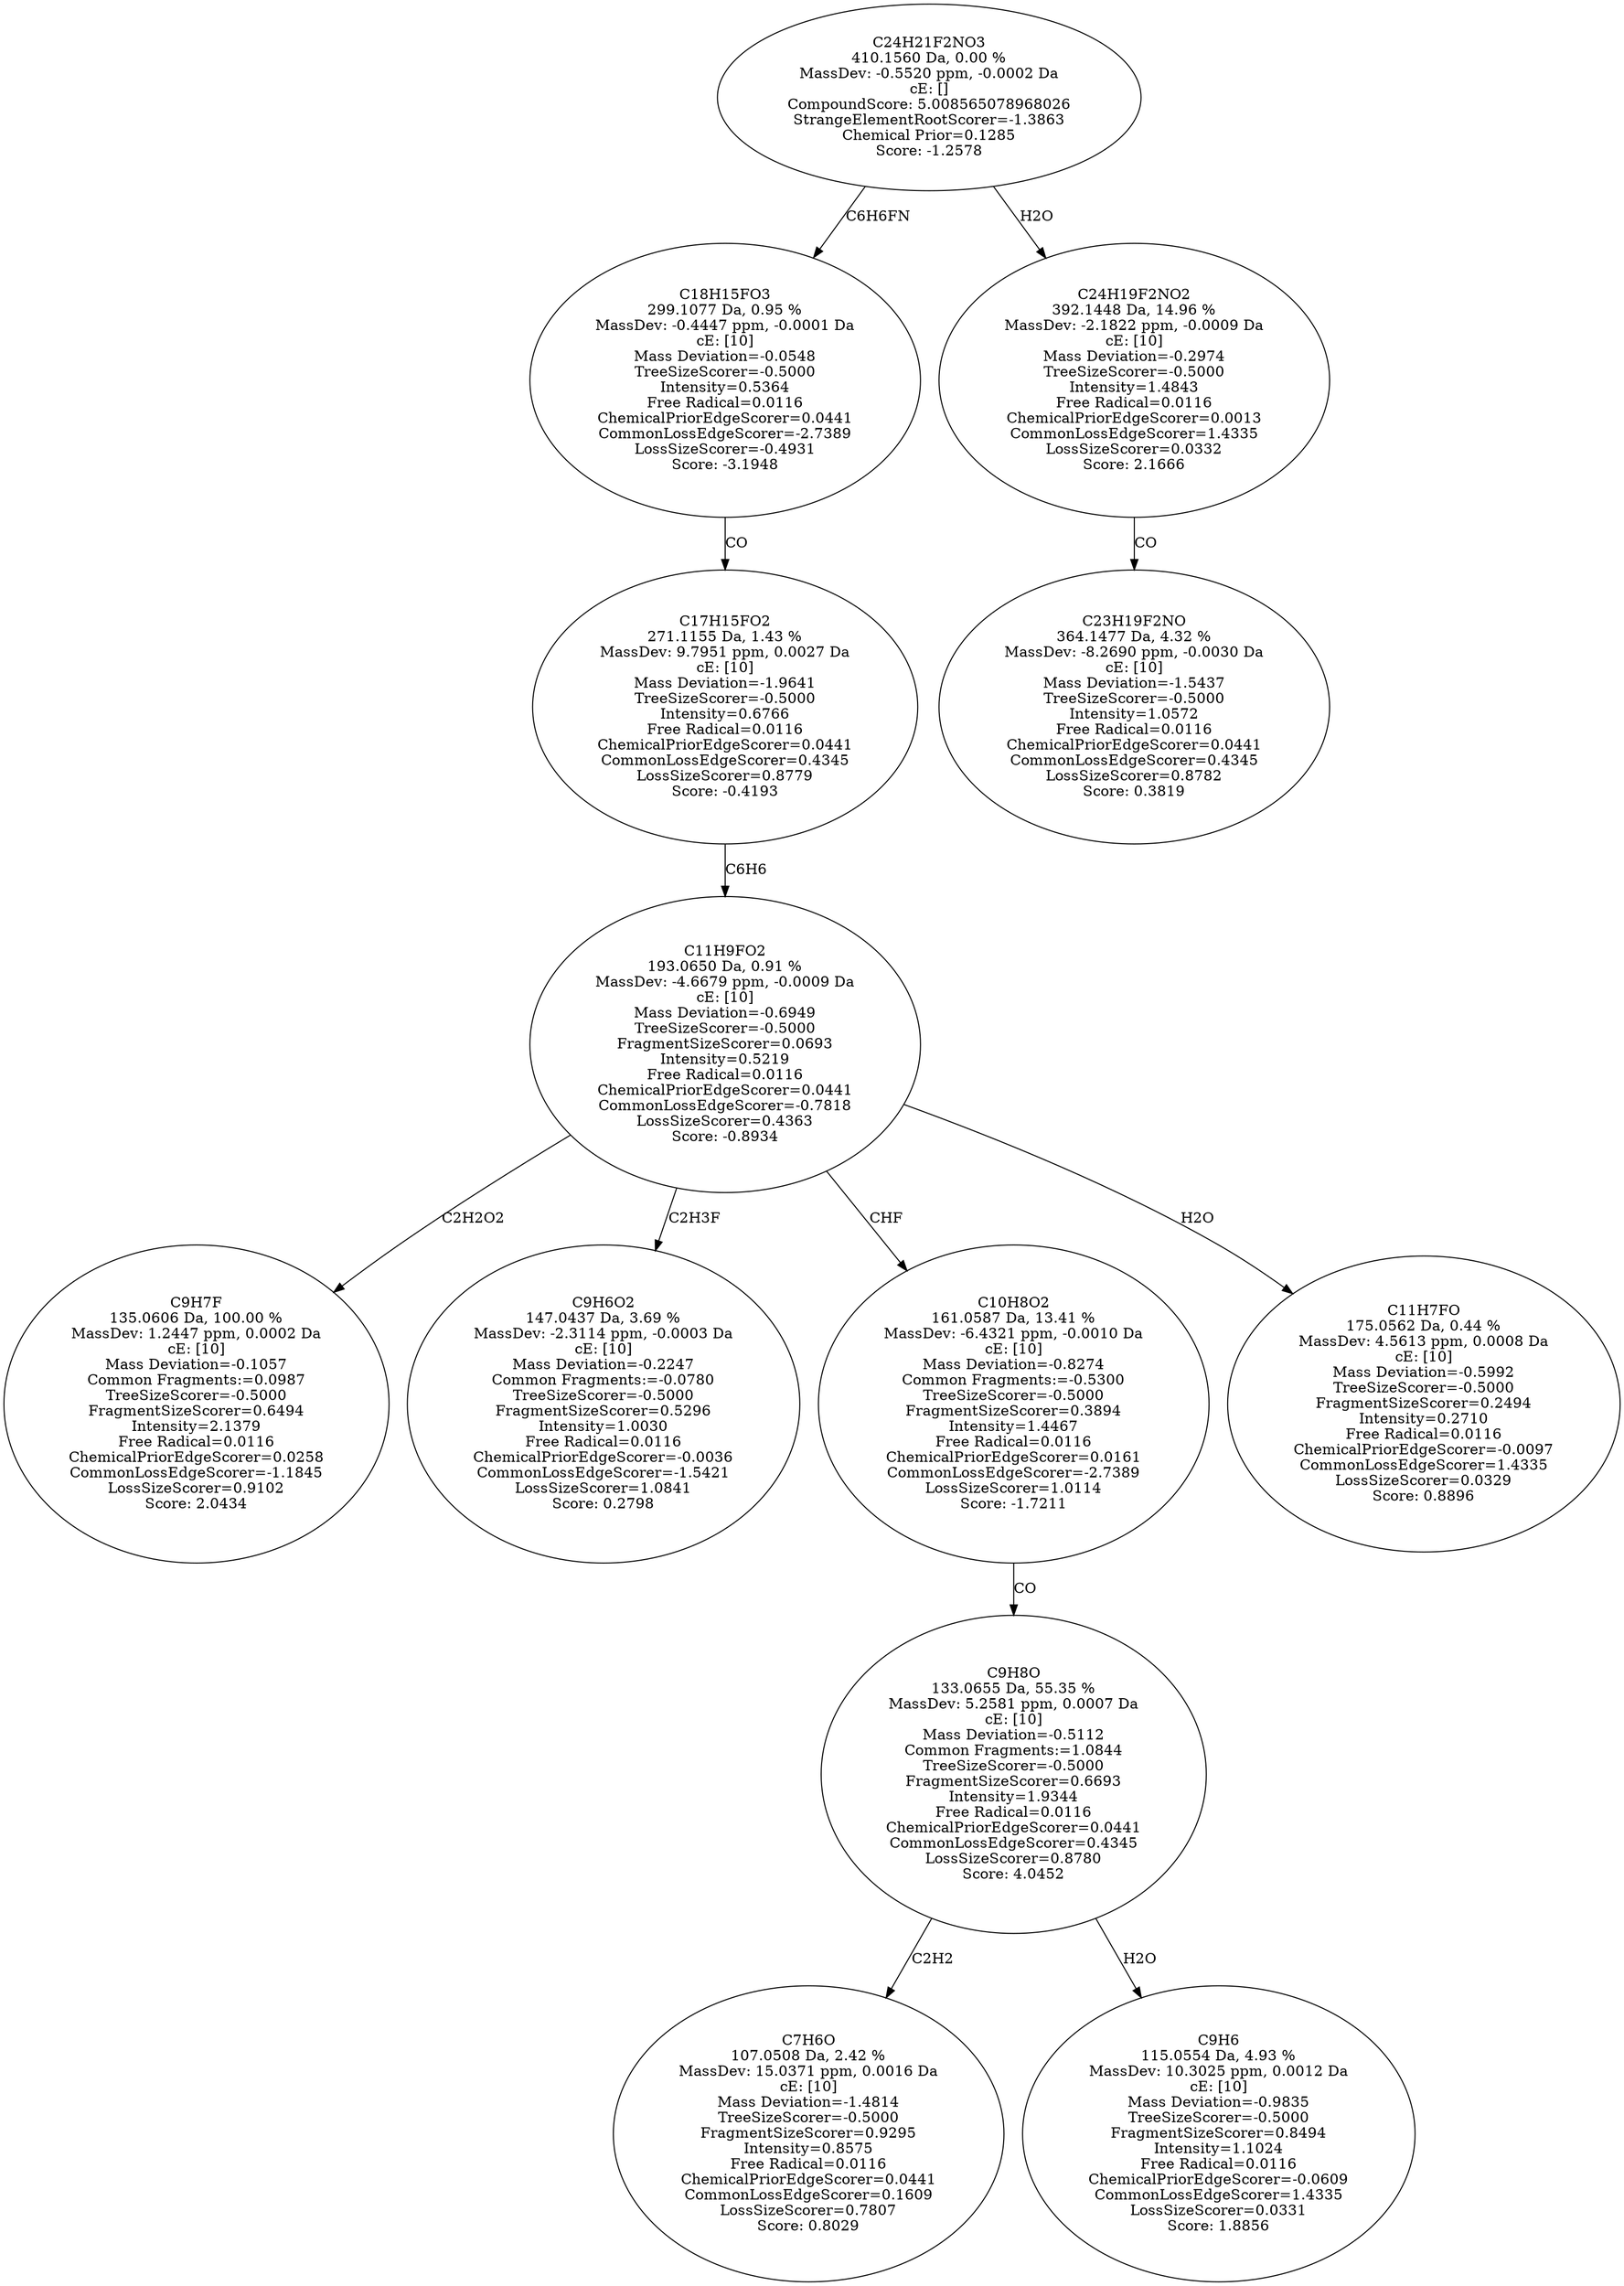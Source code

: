 strict digraph {
v1 [label="C9H7F\n135.0606 Da, 100.00 %\nMassDev: 1.2447 ppm, 0.0002 Da\ncE: [10]\nMass Deviation=-0.1057\nCommon Fragments:=0.0987\nTreeSizeScorer=-0.5000\nFragmentSizeScorer=0.6494\nIntensity=2.1379\nFree Radical=0.0116\nChemicalPriorEdgeScorer=0.0258\nCommonLossEdgeScorer=-1.1845\nLossSizeScorer=0.9102\nScore: 2.0434"];
v2 [label="C9H6O2\n147.0437 Da, 3.69 %\nMassDev: -2.3114 ppm, -0.0003 Da\ncE: [10]\nMass Deviation=-0.2247\nCommon Fragments:=-0.0780\nTreeSizeScorer=-0.5000\nFragmentSizeScorer=0.5296\nIntensity=1.0030\nFree Radical=0.0116\nChemicalPriorEdgeScorer=-0.0036\nCommonLossEdgeScorer=-1.5421\nLossSizeScorer=1.0841\nScore: 0.2798"];
v3 [label="C7H6O\n107.0508 Da, 2.42 %\nMassDev: 15.0371 ppm, 0.0016 Da\ncE: [10]\nMass Deviation=-1.4814\nTreeSizeScorer=-0.5000\nFragmentSizeScorer=0.9295\nIntensity=0.8575\nFree Radical=0.0116\nChemicalPriorEdgeScorer=0.0441\nCommonLossEdgeScorer=0.1609\nLossSizeScorer=0.7807\nScore: 0.8029"];
v4 [label="C9H6\n115.0554 Da, 4.93 %\nMassDev: 10.3025 ppm, 0.0012 Da\ncE: [10]\nMass Deviation=-0.9835\nTreeSizeScorer=-0.5000\nFragmentSizeScorer=0.8494\nIntensity=1.1024\nFree Radical=0.0116\nChemicalPriorEdgeScorer=-0.0609\nCommonLossEdgeScorer=1.4335\nLossSizeScorer=0.0331\nScore: 1.8856"];
v5 [label="C9H8O\n133.0655 Da, 55.35 %\nMassDev: 5.2581 ppm, 0.0007 Da\ncE: [10]\nMass Deviation=-0.5112\nCommon Fragments:=1.0844\nTreeSizeScorer=-0.5000\nFragmentSizeScorer=0.6693\nIntensity=1.9344\nFree Radical=0.0116\nChemicalPriorEdgeScorer=0.0441\nCommonLossEdgeScorer=0.4345\nLossSizeScorer=0.8780\nScore: 4.0452"];
v6 [label="C10H8O2\n161.0587 Da, 13.41 %\nMassDev: -6.4321 ppm, -0.0010 Da\ncE: [10]\nMass Deviation=-0.8274\nCommon Fragments:=-0.5300\nTreeSizeScorer=-0.5000\nFragmentSizeScorer=0.3894\nIntensity=1.4467\nFree Radical=0.0116\nChemicalPriorEdgeScorer=0.0161\nCommonLossEdgeScorer=-2.7389\nLossSizeScorer=1.0114\nScore: -1.7211"];
v7 [label="C11H7FO\n175.0562 Da, 0.44 %\nMassDev: 4.5613 ppm, 0.0008 Da\ncE: [10]\nMass Deviation=-0.5992\nTreeSizeScorer=-0.5000\nFragmentSizeScorer=0.2494\nIntensity=0.2710\nFree Radical=0.0116\nChemicalPriorEdgeScorer=-0.0097\nCommonLossEdgeScorer=1.4335\nLossSizeScorer=0.0329\nScore: 0.8896"];
v8 [label="C11H9FO2\n193.0650 Da, 0.91 %\nMassDev: -4.6679 ppm, -0.0009 Da\ncE: [10]\nMass Deviation=-0.6949\nTreeSizeScorer=-0.5000\nFragmentSizeScorer=0.0693\nIntensity=0.5219\nFree Radical=0.0116\nChemicalPriorEdgeScorer=0.0441\nCommonLossEdgeScorer=-0.7818\nLossSizeScorer=0.4363\nScore: -0.8934"];
v9 [label="C17H15FO2\n271.1155 Da, 1.43 %\nMassDev: 9.7951 ppm, 0.0027 Da\ncE: [10]\nMass Deviation=-1.9641\nTreeSizeScorer=-0.5000\nIntensity=0.6766\nFree Radical=0.0116\nChemicalPriorEdgeScorer=0.0441\nCommonLossEdgeScorer=0.4345\nLossSizeScorer=0.8779\nScore: -0.4193"];
v10 [label="C18H15FO3\n299.1077 Da, 0.95 %\nMassDev: -0.4447 ppm, -0.0001 Da\ncE: [10]\nMass Deviation=-0.0548\nTreeSizeScorer=-0.5000\nIntensity=0.5364\nFree Radical=0.0116\nChemicalPriorEdgeScorer=0.0441\nCommonLossEdgeScorer=-2.7389\nLossSizeScorer=-0.4931\nScore: -3.1948"];
v11 [label="C23H19F2NO\n364.1477 Da, 4.32 %\nMassDev: -8.2690 ppm, -0.0030 Da\ncE: [10]\nMass Deviation=-1.5437\nTreeSizeScorer=-0.5000\nIntensity=1.0572\nFree Radical=0.0116\nChemicalPriorEdgeScorer=0.0441\nCommonLossEdgeScorer=0.4345\nLossSizeScorer=0.8782\nScore: 0.3819"];
v12 [label="C24H19F2NO2\n392.1448 Da, 14.96 %\nMassDev: -2.1822 ppm, -0.0009 Da\ncE: [10]\nMass Deviation=-0.2974\nTreeSizeScorer=-0.5000\nIntensity=1.4843\nFree Radical=0.0116\nChemicalPriorEdgeScorer=0.0013\nCommonLossEdgeScorer=1.4335\nLossSizeScorer=0.0332\nScore: 2.1666"];
v13 [label="C24H21F2NO3\n410.1560 Da, 0.00 %\nMassDev: -0.5520 ppm, -0.0002 Da\ncE: []\nCompoundScore: 5.008565078968026\nStrangeElementRootScorer=-1.3863\nChemical Prior=0.1285\nScore: -1.2578"];
v8 -> v1 [label="C2H2O2"];
v8 -> v2 [label="C2H3F"];
v5 -> v3 [label="C2H2"];
v5 -> v4 [label="H2O"];
v6 -> v5 [label="CO"];
v8 -> v6 [label="CHF"];
v8 -> v7 [label="H2O"];
v9 -> v8 [label="C6H6"];
v10 -> v9 [label="CO"];
v13 -> v10 [label="C6H6FN"];
v12 -> v11 [label="CO"];
v13 -> v12 [label="H2O"];
}